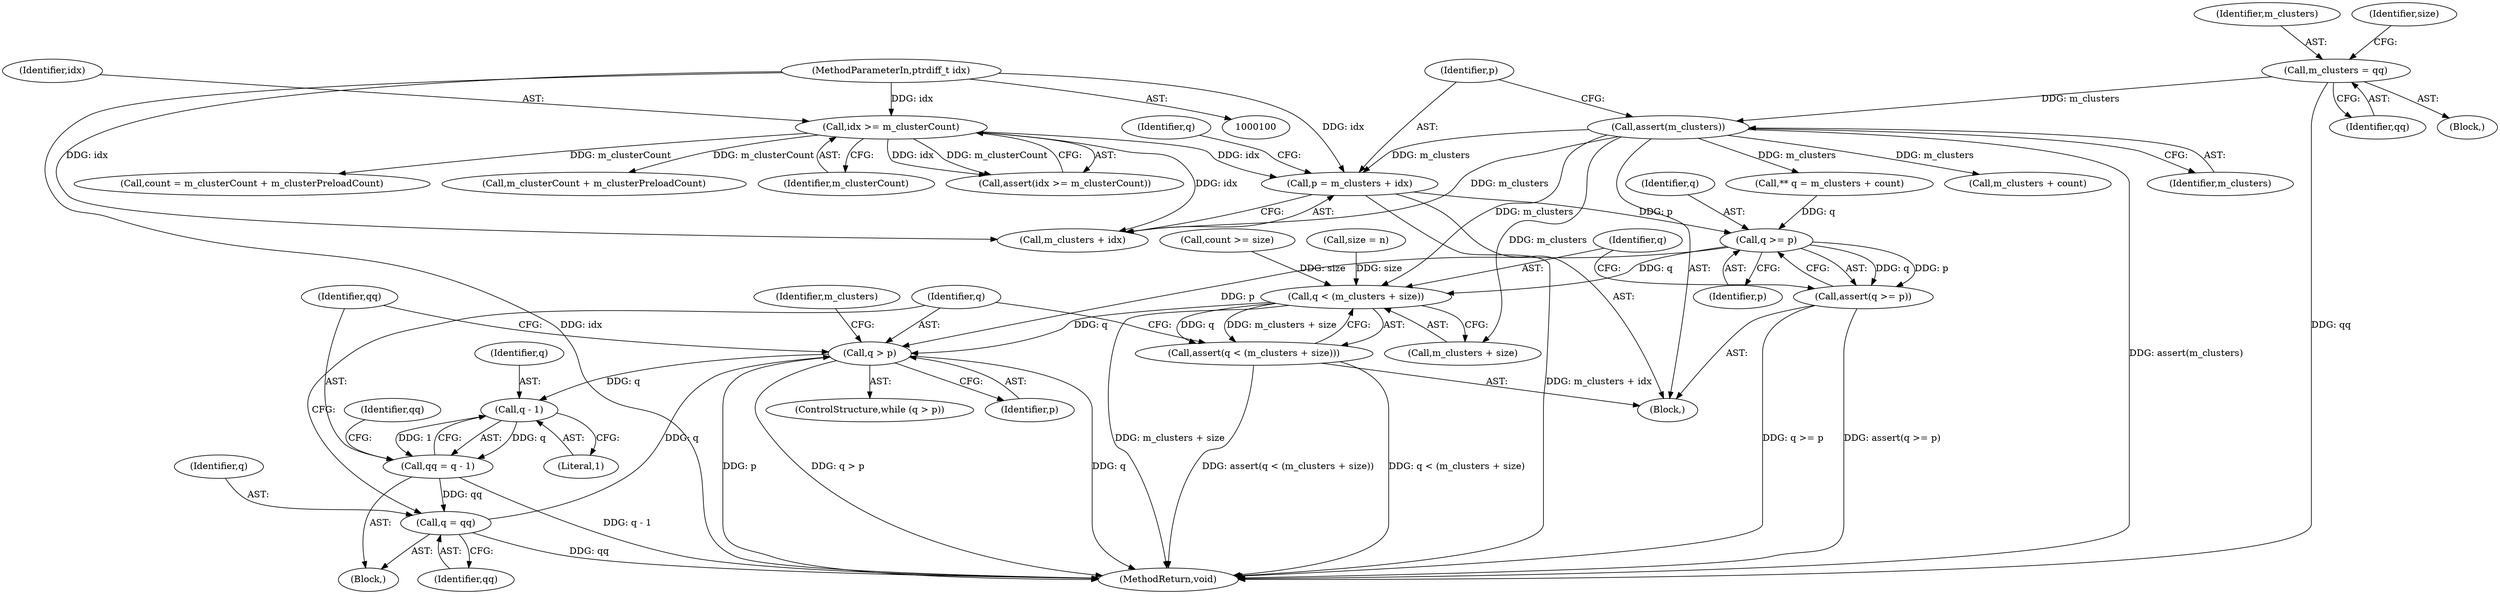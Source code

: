 digraph "1_Android_04839626ed859623901ebd3a5fd483982186b59d_193@integer" {
"1000180" [label="(Call,p = m_clusters + idx)"];
"1000178" [label="(Call,assert(m_clusters))"];
"1000172" [label="(Call,m_clusters = qq)"];
"1000113" [label="(Call,idx >= m_clusterCount)"];
"1000102" [label="(MethodParameterIn,ptrdiff_t idx)"];
"1000192" [label="(Call,q >= p)"];
"1000191" [label="(Call,assert(q >= p))"];
"1000196" [label="(Call,q < (m_clusters + size))"];
"1000195" [label="(Call,assert(q < (m_clusters + size)))"];
"1000202" [label="(Call,q > p)"];
"1000208" [label="(Call,q - 1)"];
"1000206" [label="(Call,qq = q - 1)"];
"1000223" [label="(Call,q = qq)"];
"1000205" [label="(Block,)"];
"1000112" [label="(Call,assert(idx >= m_clusterCount))"];
"1000117" [label="(Call,count = m_clusterCount + m_clusterPreloadCount)"];
"1000198" [label="(Call,m_clusters + size)"];
"1000178" [label="(Call,assert(m_clusters))"];
"1000131" [label="(Call,count >= size)"];
"1000203" [label="(Identifier,q)"];
"1000182" [label="(Call,m_clusters + idx)"];
"1000174" [label="(Identifier,qq)"];
"1000119" [label="(Call,m_clusterCount + m_clusterPreloadCount)"];
"1000209" [label="(Identifier,q)"];
"1000195" [label="(Call,assert(q < (m_clusters + size)))"];
"1000175" [label="(Call,size = n)"];
"1000181" [label="(Identifier,p)"];
"1000204" [label="(Identifier,p)"];
"1000228" [label="(Identifier,m_clusters)"];
"1000173" [label="(Identifier,m_clusters)"];
"1000186" [label="(Call,** q = m_clusters + count)"];
"1000196" [label="(Call,q < (m_clusters + size))"];
"1000188" [label="(Call,m_clusters + count)"];
"1000192" [label="(Call,q >= p)"];
"1000201" [label="(ControlStructure,while (q > p))"];
"1000180" [label="(Call,p = m_clusters + idx)"];
"1000176" [label="(Identifier,size)"];
"1000115" [label="(Identifier,m_clusterCount)"];
"1000197" [label="(Identifier,q)"];
"1000210" [label="(Literal,1)"];
"1000233" [label="(MethodReturn,void)"];
"1000225" [label="(Identifier,qq)"];
"1000193" [label="(Identifier,q)"];
"1000172" [label="(Call,m_clusters = qq)"];
"1000113" [label="(Call,idx >= m_clusterCount)"];
"1000134" [label="(Block,)"];
"1000202" [label="(Call,q > p)"];
"1000191" [label="(Call,assert(q >= p))"];
"1000102" [label="(MethodParameterIn,ptrdiff_t idx)"];
"1000187" [label="(Identifier,q)"];
"1000215" [label="(Identifier,qq)"];
"1000224" [label="(Identifier,q)"];
"1000114" [label="(Identifier,idx)"];
"1000208" [label="(Call,q - 1)"];
"1000179" [label="(Identifier,m_clusters)"];
"1000206" [label="(Call,qq = q - 1)"];
"1000207" [label="(Identifier,qq)"];
"1000103" [label="(Block,)"];
"1000223" [label="(Call,q = qq)"];
"1000194" [label="(Identifier,p)"];
"1000180" -> "1000103"  [label="AST: "];
"1000180" -> "1000182"  [label="CFG: "];
"1000181" -> "1000180"  [label="AST: "];
"1000182" -> "1000180"  [label="AST: "];
"1000187" -> "1000180"  [label="CFG: "];
"1000180" -> "1000233"  [label="DDG: m_clusters + idx"];
"1000178" -> "1000180"  [label="DDG: m_clusters"];
"1000113" -> "1000180"  [label="DDG: idx"];
"1000102" -> "1000180"  [label="DDG: idx"];
"1000180" -> "1000192"  [label="DDG: p"];
"1000178" -> "1000103"  [label="AST: "];
"1000178" -> "1000179"  [label="CFG: "];
"1000179" -> "1000178"  [label="AST: "];
"1000181" -> "1000178"  [label="CFG: "];
"1000178" -> "1000233"  [label="DDG: assert(m_clusters)"];
"1000172" -> "1000178"  [label="DDG: m_clusters"];
"1000178" -> "1000182"  [label="DDG: m_clusters"];
"1000178" -> "1000186"  [label="DDG: m_clusters"];
"1000178" -> "1000188"  [label="DDG: m_clusters"];
"1000178" -> "1000196"  [label="DDG: m_clusters"];
"1000178" -> "1000198"  [label="DDG: m_clusters"];
"1000172" -> "1000134"  [label="AST: "];
"1000172" -> "1000174"  [label="CFG: "];
"1000173" -> "1000172"  [label="AST: "];
"1000174" -> "1000172"  [label="AST: "];
"1000176" -> "1000172"  [label="CFG: "];
"1000172" -> "1000233"  [label="DDG: qq"];
"1000113" -> "1000112"  [label="AST: "];
"1000113" -> "1000115"  [label="CFG: "];
"1000114" -> "1000113"  [label="AST: "];
"1000115" -> "1000113"  [label="AST: "];
"1000112" -> "1000113"  [label="CFG: "];
"1000113" -> "1000112"  [label="DDG: idx"];
"1000113" -> "1000112"  [label="DDG: m_clusterCount"];
"1000102" -> "1000113"  [label="DDG: idx"];
"1000113" -> "1000117"  [label="DDG: m_clusterCount"];
"1000113" -> "1000119"  [label="DDG: m_clusterCount"];
"1000113" -> "1000182"  [label="DDG: idx"];
"1000102" -> "1000100"  [label="AST: "];
"1000102" -> "1000233"  [label="DDG: idx"];
"1000102" -> "1000182"  [label="DDG: idx"];
"1000192" -> "1000191"  [label="AST: "];
"1000192" -> "1000194"  [label="CFG: "];
"1000193" -> "1000192"  [label="AST: "];
"1000194" -> "1000192"  [label="AST: "];
"1000191" -> "1000192"  [label="CFG: "];
"1000192" -> "1000191"  [label="DDG: q"];
"1000192" -> "1000191"  [label="DDG: p"];
"1000186" -> "1000192"  [label="DDG: q"];
"1000192" -> "1000196"  [label="DDG: q"];
"1000192" -> "1000202"  [label="DDG: p"];
"1000191" -> "1000103"  [label="AST: "];
"1000197" -> "1000191"  [label="CFG: "];
"1000191" -> "1000233"  [label="DDG: assert(q >= p)"];
"1000191" -> "1000233"  [label="DDG: q >= p"];
"1000196" -> "1000195"  [label="AST: "];
"1000196" -> "1000198"  [label="CFG: "];
"1000197" -> "1000196"  [label="AST: "];
"1000198" -> "1000196"  [label="AST: "];
"1000195" -> "1000196"  [label="CFG: "];
"1000196" -> "1000233"  [label="DDG: m_clusters + size"];
"1000196" -> "1000195"  [label="DDG: q"];
"1000196" -> "1000195"  [label="DDG: m_clusters + size"];
"1000175" -> "1000196"  [label="DDG: size"];
"1000131" -> "1000196"  [label="DDG: size"];
"1000196" -> "1000202"  [label="DDG: q"];
"1000195" -> "1000103"  [label="AST: "];
"1000203" -> "1000195"  [label="CFG: "];
"1000195" -> "1000233"  [label="DDG: assert(q < (m_clusters + size))"];
"1000195" -> "1000233"  [label="DDG: q < (m_clusters + size)"];
"1000202" -> "1000201"  [label="AST: "];
"1000202" -> "1000204"  [label="CFG: "];
"1000203" -> "1000202"  [label="AST: "];
"1000204" -> "1000202"  [label="AST: "];
"1000207" -> "1000202"  [label="CFG: "];
"1000228" -> "1000202"  [label="CFG: "];
"1000202" -> "1000233"  [label="DDG: q"];
"1000202" -> "1000233"  [label="DDG: p"];
"1000202" -> "1000233"  [label="DDG: q > p"];
"1000223" -> "1000202"  [label="DDG: q"];
"1000202" -> "1000208"  [label="DDG: q"];
"1000208" -> "1000206"  [label="AST: "];
"1000208" -> "1000210"  [label="CFG: "];
"1000209" -> "1000208"  [label="AST: "];
"1000210" -> "1000208"  [label="AST: "];
"1000206" -> "1000208"  [label="CFG: "];
"1000208" -> "1000206"  [label="DDG: q"];
"1000208" -> "1000206"  [label="DDG: 1"];
"1000206" -> "1000205"  [label="AST: "];
"1000207" -> "1000206"  [label="AST: "];
"1000215" -> "1000206"  [label="CFG: "];
"1000206" -> "1000233"  [label="DDG: q - 1"];
"1000206" -> "1000223"  [label="DDG: qq"];
"1000223" -> "1000205"  [label="AST: "];
"1000223" -> "1000225"  [label="CFG: "];
"1000224" -> "1000223"  [label="AST: "];
"1000225" -> "1000223"  [label="AST: "];
"1000203" -> "1000223"  [label="CFG: "];
"1000223" -> "1000233"  [label="DDG: qq"];
}

